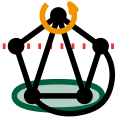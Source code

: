 <?xml version="1.0"?>
<!DOCTYPE ipe SYSTEM "ipe.dtd">
<ipe version="70218" creator="Ipe 7.2.27">
<info created="D:20230826001423" modified="D:20230826003610"/>
<ipestyle name="basic">
<symbol name="arrow/arc(spx)">
<path stroke="sym-stroke" fill="sym-stroke" pen="sym-pen">
0 0 m
-1 0.333 l
-1 -0.333 l
h
</path>
</symbol>
<symbol name="arrow/farc(spx)">
<path stroke="sym-stroke" fill="white" pen="sym-pen">
0 0 m
-1 0.333 l
-1 -0.333 l
h
</path>
</symbol>
<symbol name="arrow/ptarc(spx)">
<path stroke="sym-stroke" fill="sym-stroke" pen="sym-pen">
0 0 m
-1 0.333 l
-0.8 0 l
-1 -0.333 l
h
</path>
</symbol>
<symbol name="arrow/fptarc(spx)">
<path stroke="sym-stroke" fill="white" pen="sym-pen">
0 0 m
-1 0.333 l
-0.8 0 l
-1 -0.333 l
h
</path>
</symbol>
<symbol name="mark/circle(sx)" transformations="translations">
<path fill="sym-stroke">
0.6 0 0 0.6 0 0 e
0.4 0 0 0.4 0 0 e
</path>
</symbol>
<symbol name="mark/disk(sx)" transformations="translations">
<path fill="sym-stroke">
0.6 0 0 0.6 0 0 e
</path>
</symbol>
<symbol name="mark/fdisk(sfx)" transformations="translations">
<group>
<path fill="sym-fill">
0.5 0 0 0.5 0 0 e
</path>
<path fill="sym-stroke" fillrule="eofill">
0.6 0 0 0.6 0 0 e
0.4 0 0 0.4 0 0 e
</path>
</group>
</symbol>
<symbol name="mark/box(sx)" transformations="translations">
<path fill="sym-stroke" fillrule="eofill">
-0.6 -0.6 m
0.6 -0.6 l
0.6 0.6 l
-0.6 0.6 l
h
-0.4 -0.4 m
0.4 -0.4 l
0.4 0.4 l
-0.4 0.4 l
h
</path>
</symbol>
<symbol name="mark/square(sx)" transformations="translations">
<path fill="sym-stroke">
-0.6 -0.6 m
0.6 -0.6 l
0.6 0.6 l
-0.6 0.6 l
h
</path>
</symbol>
<symbol name="mark/fsquare(sfx)" transformations="translations">
<group>
<path fill="sym-fill">
-0.5 -0.5 m
0.5 -0.5 l
0.5 0.5 l
-0.5 0.5 l
h
</path>
<path fill="sym-stroke" fillrule="eofill">
-0.6 -0.6 m
0.6 -0.6 l
0.6 0.6 l
-0.6 0.6 l
h
-0.4 -0.4 m
0.4 -0.4 l
0.4 0.4 l
-0.4 0.4 l
h
</path>
</group>
</symbol>
<symbol name="mark/cross(sx)" transformations="translations">
<group>
<path fill="sym-stroke">
-0.43 -0.57 m
0.57 0.43 l
0.43 0.57 l
-0.57 -0.43 l
h
</path>
<path fill="sym-stroke">
-0.43 0.57 m
0.57 -0.43 l
0.43 -0.57 l
-0.57 0.43 l
h
</path>
</group>
</symbol>
<symbol name="arrow/fnormal(spx)">
<path stroke="sym-stroke" fill="white" pen="sym-pen">
0 0 m
-1 0.333 l
-1 -0.333 l
h
</path>
</symbol>
<symbol name="arrow/pointed(spx)">
<path stroke="sym-stroke" fill="sym-stroke" pen="sym-pen">
0 0 m
-1 0.333 l
-0.8 0 l
-1 -0.333 l
h
</path>
</symbol>
<symbol name="arrow/fpointed(spx)">
<path stroke="sym-stroke" fill="white" pen="sym-pen">
0 0 m
-1 0.333 l
-0.8 0 l
-1 -0.333 l
h
</path>
</symbol>
<symbol name="arrow/linear(spx)">
<path stroke="sym-stroke" pen="sym-pen">
-1 0.333 m
0 0 l
-1 -0.333 l
</path>
</symbol>
<symbol name="arrow/fdouble(spx)">
<path stroke="sym-stroke" fill="white" pen="sym-pen">
0 0 m
-1 0.333 l
-1 -0.333 l
h
-1 0 m
-2 0.333 l
-2 -0.333 l
h
</path>
</symbol>
<symbol name="arrow/double(spx)">
<path stroke="sym-stroke" fill="sym-stroke" pen="sym-pen">
0 0 m
-1 0.333 l
-1 -0.333 l
h
-1 0 m
-2 0.333 l
-2 -0.333 l
h
</path>
</symbol>
<symbol name="arrow/mid-normal(spx)">
<path stroke="sym-stroke" fill="sym-stroke" pen="sym-pen">
0.5 0 m
-0.5 0.333 l
-0.5 -0.333 l
h
</path>
</symbol>
<symbol name="arrow/mid-fnormal(spx)">
<path stroke="sym-stroke" fill="white" pen="sym-pen">
0.5 0 m
-0.5 0.333 l
-0.5 -0.333 l
h
</path>
</symbol>
<symbol name="arrow/mid-pointed(spx)">
<path stroke="sym-stroke" fill="sym-stroke" pen="sym-pen">
0.5 0 m
-0.5 0.333 l
-0.3 0 l
-0.5 -0.333 l
h
</path>
</symbol>
<symbol name="arrow/mid-fpointed(spx)">
<path stroke="sym-stroke" fill="white" pen="sym-pen">
0.5 0 m
-0.5 0.333 l
-0.3 0 l
-0.5 -0.333 l
h
</path>
</symbol>
<symbol name="arrow/mid-double(spx)">
<path stroke="sym-stroke" fill="sym-stroke" pen="sym-pen">
1 0 m
0 0.333 l
0 -0.333 l
h
0 0 m
-1 0.333 l
-1 -0.333 l
h
</path>
</symbol>
<symbol name="arrow/mid-fdouble(spx)">
<path stroke="sym-stroke" fill="white" pen="sym-pen">
1 0 m
0 0.333 l
0 -0.333 l
h
0 0 m
-1 0.333 l
-1 -0.333 l
h
</path>
</symbol>
<anglesize name="22.5 deg" value="22.5"/>
<anglesize name="30 deg" value="30"/>
<anglesize name="45 deg" value="45"/>
<anglesize name="60 deg" value="60"/>
<anglesize name="90 deg" value="90"/>
<arrowsize name="large" value="10"/>
<arrowsize name="small" value="5"/>
<arrowsize name="tiny" value="3"/>
<color name="blue" value="0 0 1"/>
<color name="brown" value="0.647 0.165 0.165"/>
<color name="darkblue" value="0 0 0.545"/>
<color name="darkcyan" value="0 0.545 0.545"/>
<color name="darkgray" value="0.663"/>
<color name="darkgreen" value="0 0.392 0"/>
<color name="darkmagenta" value="0.545 0 0.545"/>
<color name="darkorange" value="1 0.549 0"/>
<color name="darkred" value="0.545 0 0"/>
<color name="gold" value="1 0.843 0"/>
<color name="gray" value="0.745"/>
<color name="green" value="0 1 0"/>
<color name="lightblue" value="0.678 0.847 0.902"/>
<color name="lightcyan" value="0.878 1 1"/>
<color name="lightgray" value="0.827"/>
<color name="lightgreen" value="0.565 0.933 0.565"/>
<color name="lightyellow" value="1 1 0.878"/>
<color name="navy" value="0 0 0.502"/>
<color name="orange" value="1 0.647 0"/>
<color name="pink" value="1 0.753 0.796"/>
<color name="purple" value="0.627 0.125 0.941"/>
<color name="red" value="1 0 0"/>
<color name="seagreen" value="0.18 0.545 0.341"/>
<color name="turquoise" value="0.251 0.878 0.816"/>
<color name="violet" value="0.933 0.51 0.933"/>
<color name="yellow" value="1 1 0"/>
<dashstyle name="dash dot dotted" value="[4 2 1 2 1 2] 0"/>
<dashstyle name="dash dotted" value="[4 2 1 2] 0"/>
<dashstyle name="dashed" value="[2] 0"/>
<dashstyle name="dotted" value="[1 3] 0"/>
<gridsize name="10 pts (~3.5 mm)" value="10"/>
<gridsize name="14 pts (~5 mm)" value="14"/>
<gridsize name="16 pts (~6 mm)" value="16"/>
<gridsize name="20 pts (~7 mm)" value="20"/>
<gridsize name="28 pts (~10 mm)" value="28"/>
<gridsize name="32 pts (~12 mm)" value="32"/>
<gridsize name="4 pts" value="4"/>
<gridsize name="56 pts (~20 mm)" value="56"/>
<gridsize name="8 pts (~3 mm)" value="8"/>
<opacity name="10%" value="0.1"/>
<opacity name="30%" value="0.3"/>
<opacity name="50%" value="0.5"/>
<opacity name="75%" value="0.75"/>
<pen name="fat" value="1.2"/>
<pen name="heavier" value="0.8"/>
<pen name="ultrafat" value="2"/>
<symbolsize name="large" value="5"/>
<symbolsize name="small" value="2"/>
<symbolsize name="tiny" value="1.1"/>
<textsize name="Huge" value="\Huge"/>
<textsize name="LARGE" value="\LARGE"/>
<textsize name="Large" value="\Large"/>
<textsize name="footnote" value="\footnotesize"/>
<textsize name="huge" value="\huge"/>
<textsize name="large" value="\large"/>
<textsize name="script" value="\scriptsize"/>
<textsize name="small" value="\small"/>
<textsize name="tiny" value="\tiny"/>
<textstyle name="center" begin="\begin{center}" end="\end{center}"/>
<textstyle name="item" begin="\begin{itemize}\item{}" end="\end{itemize}"/>
<textstyle name="itemize" begin="\begin{itemize}" end="\end{itemize}"/>
<tiling name="falling" angle="-60" step="4" width="1"/>
<tiling name="rising" angle="30" step="4" width="1"/>
</ipestyle>
<ipestyle name="UP-colors">
<color name="UPblue" value="0 0.353 0.631"/>
<color name="UPblue20" value="0.725 0.824 0.898"/>
<color name="UPblue50" value="0.451 0.647 0.796"/>
<color name="UPblue70" value="0.271 0.529 0.729"/>
<color name="UPdarkred" value="0.737 0.165 0.2"/>
<color name="UPdarkred20" value="0.925 0.769 0.78"/>
<color name="UPdarkred50" value="0.855 0.541 0.561"/>
<color name="UPdarkred70" value="0.808 0.392 0.416"/>
<color name="UPgray" value="0.6 0.624 0.62"/>
<color name="UPgray120" value="0.494 0.514 0.51"/>
<color name="UPgray150" value="0.384 0.4 0.396"/>
<color name="UPgray20" value="0.89 0.894 0.894"/>
<color name="UPgray50" value="0.78 0.792 0.792"/>
<color name="UPgray70" value="0.706 0.725 0.722"/>
<color name="UPgreen" value="0 0.376 0.224"/>
<color name="UPgreen20" value="0.733 0.827 0.788"/>
<color name="UPgreen50" value="0.471 0.659 0.576"/>
<color name="UPgreen70" value="0.298 0.545 0.435"/>
<color name="UPorange" value="0.949 0.58 0"/>
<color name="UPorange20" value="0.984 0.882 0.725"/>
<color name="UPorange50" value="0.969 0.769 0.451"/>
<color name="UPorange70" value="0.951 0.694 0.271"/>
<color name="UPred" value="0.898 0.192 0.22"/>
<color name="UPred20" value="0.969 0.776 0.784"/>
<color name="UPred50" value="0.941 0.557 0.573"/>
<color name="UPred70" value="0.925 0.412 0.431"/>
<opacity name="10%" value="0.1"/>
<opacity name="20%" value="0.2"/>
<opacity name="30%" value="0.3"/>
<opacity name="40%" value="0.4"/>
<opacity name="50%" value="0.5"/>
<opacity name="60%" value="0.6"/>
<opacity name="70%" value="0.7"/>
<opacity name="80%" value="0.8"/>
<opacity name="90%" value="0.9"/>
<preamble>
\newcommand{\red}[1]{\textcolor{UPdarkred}{#1}}
</preamble>
</ipestyle>
<page>
<layer name="alpha"/>
<layer name="beta"/>
<view layers="alpha" active="alpha"/>
<view layers="alpha" active="alpha">
<map kind="color" from="black" to="white" />
</view>
<path layer="alpha" stroke="UPred" dash="dotted" pen="ultrafat">
236 708.944 m
240.783 708.944 l
</path>
<path matrix="-1 0 0 1 547.217 0" stroke="UPred" dash="dotted" pen="ultrafat">
271.217 708.944 m
276 708.944 l
</path>
<path matrix="0.312937 0 0 0.33275 173.385 483.42" stroke="UPgreen" fill="UPgreen" pen="ultrafat" opacity="30%" stroke-opacity="opaque">
224 608
208 624
224 640
304 640
320 624
304 608 u
</path>
<path stroke="UPred" dash="dotted" pen="ultrafat">
240.783 708.944 m
271.217 708.944 l
</path>
<path layer="beta" matrix="0.25 0 0 0.25 192 528" stroke="lightgray">
16 0 0 16 256 768 e
</path>
<path matrix="0.25 0 0 0.25 192 528" stroke="lightgray">
224 800 m
256 768 l
288 800 l
</path>
<path matrix="0.25 0 0 0.25 192 528" stroke="lightgray">
64 0 0 64 256 704 e
</path>
<path layer="alpha" matrix="0.237764 0.0772542 -0.0772542 0.237764 249.519 516.837" stroke="black" pen="ultrafat">
320 704 m
275.777 764.868 l
204.223 741.618 l
204.223 666.382 l
275.777 643.132 l
h
</path>
<use matrix="0.25 0 0 0.25 192 528" name="mark/disk(sx)" pos="256 768" size="large" stroke="black"/>
<use matrix="0.25 0 0 0.25 192 528" name="mark/disk(sx)" pos="195.132 723.777" size="large" stroke="black"/>
<use matrix="0.25 0 0 0.25 192 528" name="mark/disk(sx)" pos="316.868 723.777" size="large" stroke="black"/>
<use matrix="0.25 0 0 0.25 192 528" name="mark/disk(sx)" pos="293.618 652.223" size="large" stroke="black"/>
<use matrix="0.25 0 0 0.25 192 528" name="mark/disk(sx)" pos="218.382 652.223" size="large" stroke="black"/>
<path stroke="black" pen="ultrafat">
246.595 691.056 m
256 720 l
265.405 691.056 l
</path>
<path stroke="black" pen="ultrafat">
246.595 691.056 m
252 684
268 684
276 692
276 704
271.217 708.944 c
</path>
<path matrix="0.36 0 0 0.36 163.84 443.52" stroke="UPorange" pen="ultrafat" arrow="arc/tiny">
244.686 779.314 m
16 0 0 16 256 768 267.314 779.314 a
</path>
<path layer="beta" stroke="lightgray">
256 704 m
256 672 l
</path>
</page>
</ipe>
